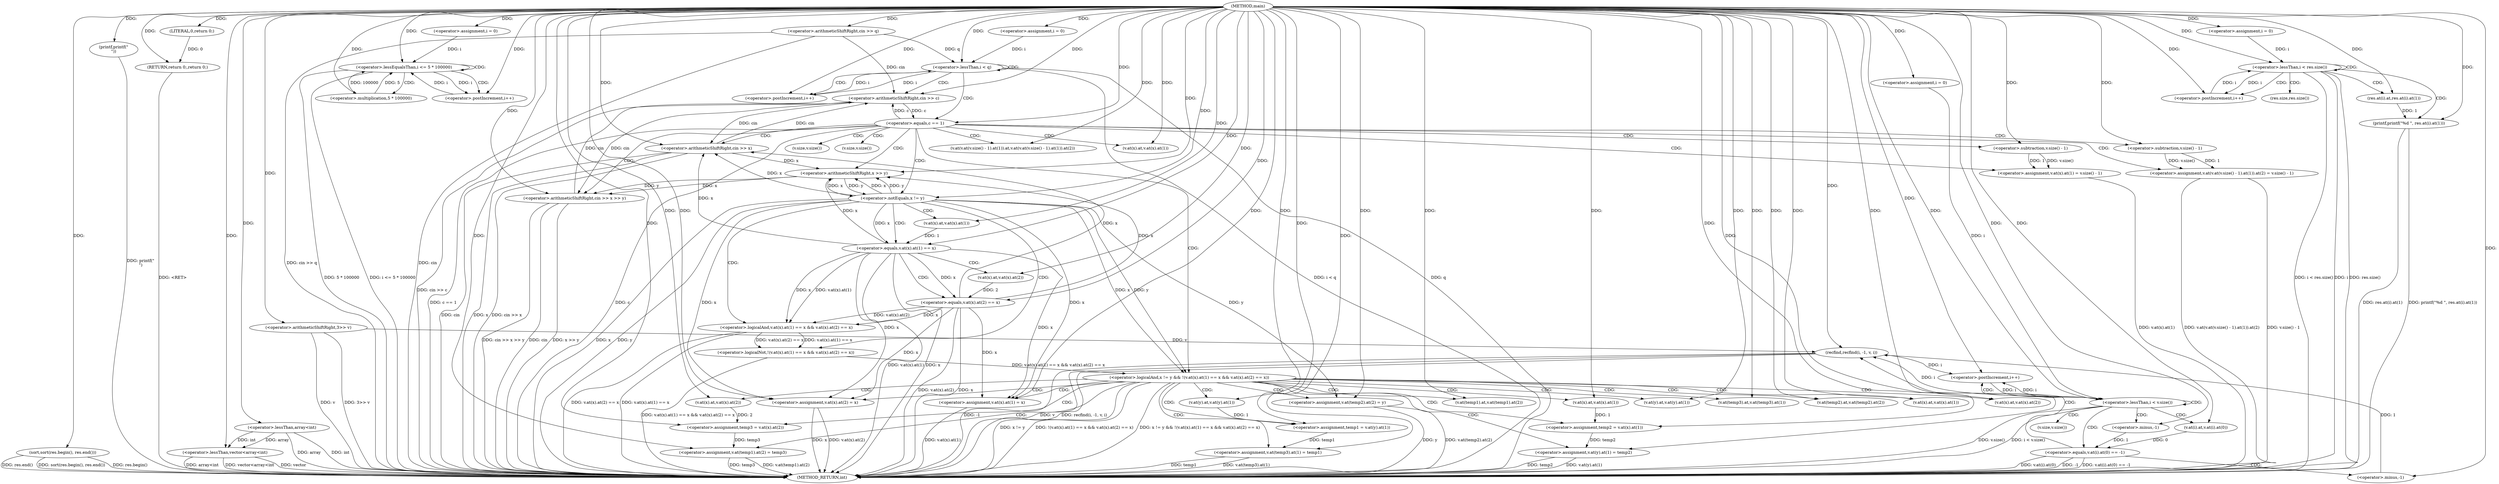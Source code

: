 digraph "main" {  
"1000108" [label = "(METHOD,main)" ]
"1000283" [label = "(METHOD_RETURN,int)" ]
"1000111" [label = "(<operator>.arithmeticShiftRight,cin >> q)" ]
"1000261" [label = "(sort,sort(res.begin(), res.end()))" ]
"1000279" [label = "(printf,printf(\"\n\"))" ]
"1000281" [label = "(RETURN,return 0;,return 0;)" ]
"1000115" [label = "(<operator>.lessThan,vector<array<int)" ]
"1000120" [label = "(<operator>.arithmeticShiftRight,3>> v)" ]
"1000125" [label = "(<operator>.assignment,i = 0)" ]
"1000128" [label = "(<operator>.lessEqualsThan,i <= 5 * 100000)" ]
"1000133" [label = "(<operator>.postIncrement,i++)" ]
"1000139" [label = "(<operator>.assignment,i = 0)" ]
"1000142" [label = "(<operator>.lessThan,i < q)" ]
"1000145" [label = "(<operator>.postIncrement,i++)" ]
"1000239" [label = "(<operator>.assignment,i = 0)" ]
"1000242" [label = "(<operator>.lessThan,i < v.size())" ]
"1000245" [label = "(<operator>.postIncrement,i++)" ]
"1000266" [label = "(<operator>.assignment,i = 0)" ]
"1000269" [label = "(<operator>.lessThan,i < res.size())" ]
"1000272" [label = "(<operator>.postIncrement,i++)" ]
"1000282" [label = "(LITERAL,0,return 0;)" ]
"1000151" [label = "(<operator>.arithmeticShiftRight,cin >> c)" ]
"1000275" [label = "(printf,printf(\"%d \", res.at(i).at(1)))" ]
"1000117" [label = "(<operator>.lessThan,array<int)" ]
"1000130" [label = "(<operator>.multiplication,5 * 100000)" ]
"1000155" [label = "(<operator>.equals,c == 1)" ]
"1000249" [label = "(<operator>.equals,v.at(i).at(0) == -1)" ]
"1000159" [label = "(<operator>.arithmeticShiftRight,cin >> x)" ]
"1000163" [label = "(<operator>.assignment,v.at(x).at(1) = v.size() - 1)" ]
"1000169" [label = "(<operator>.assignment,v.at(v.at(v.size() - 1).at(1)).at(2) = v.size() - 1)" ]
"1000255" [label = "(recfind,recfind(i, -1, v, i))" ]
"1000277" [label = "(res.at(i).at,res.at(i).at(1))" ]
"1000177" [label = "(<operator>.arithmeticShiftRight,cin >> x >> y)" ]
"1000250" [label = "(v.at(i).at,v.at(i).at(0))" ]
"1000252" [label = "(<operator>.minus,-1)" ]
"1000164" [label = "(v.at(x).at,v.at(x).at(1))" ]
"1000166" [label = "(<operator>.subtraction,v.size() - 1)" ]
"1000170" [label = "(v.at(v.at(v.size() - 1).at(1)).at,v.at(v.at(v.size() - 1).at(1)).at(2))" ]
"1000172" [label = "(<operator>.subtraction,v.size() - 1)" ]
"1000183" [label = "(<operator>.logicalAnd,x != y && !(v.at(x).at(1) == x && v.at(x).at(2) == x))" ]
"1000257" [label = "(<operator>.minus,-1)" ]
"1000179" [label = "(<operator>.arithmeticShiftRight,x >> y)" ]
"1000199" [label = "(<operator>.assignment,temp1 = v.at(y).at(1))" ]
"1000204" [label = "(<operator>.assignment,temp2 = v.at(x).at(1))" ]
"1000209" [label = "(<operator>.assignment,temp3 = v.at(x).at(2))" ]
"1000213" [label = "(<operator>.assignment,v.at(temp1).at(2) = temp3)" ]
"1000217" [label = "(<operator>.assignment,v.at(y).at(1) = temp2)" ]
"1000221" [label = "(<operator>.assignment,v.at(temp3).at(1) = temp1)" ]
"1000225" [label = "(<operator>.assignment,v.at(temp2).at(2) = y)" ]
"1000229" [label = "(<operator>.assignment,v.at(x).at(1) = x)" ]
"1000233" [label = "(<operator>.assignment,v.at(x).at(2) = x)" ]
"1000184" [label = "(<operator>.notEquals,x != y)" ]
"1000187" [label = "(<operator>.logicalNot,!(v.at(x).at(1) == x && v.at(x).at(2) == x))" ]
"1000188" [label = "(<operator>.logicalAnd,v.at(x).at(1) == x && v.at(x).at(2) == x)" ]
"1000201" [label = "(v.at(y).at,v.at(y).at(1))" ]
"1000206" [label = "(v.at(x).at,v.at(x).at(1))" ]
"1000211" [label = "(v.at(x).at,v.at(x).at(2))" ]
"1000214" [label = "(v.at(temp1).at,v.at(temp1).at(2))" ]
"1000218" [label = "(v.at(y).at,v.at(y).at(1))" ]
"1000222" [label = "(v.at(temp3).at,v.at(temp3).at(1))" ]
"1000226" [label = "(v.at(temp2).at,v.at(temp2).at(2))" ]
"1000230" [label = "(v.at(x).at,v.at(x).at(1))" ]
"1000234" [label = "(v.at(x).at,v.at(x).at(2))" ]
"1000189" [label = "(<operator>.equals,v.at(x).at(1) == x)" ]
"1000193" [label = "(<operator>.equals,v.at(x).at(2) == x)" ]
"1000190" [label = "(v.at(x).at,v.at(x).at(1))" ]
"1000194" [label = "(v.at(x).at,v.at(x).at(2))" ]
"1000244" [label = "(v.size,v.size())" ]
"1000271" [label = "(res.size,res.size())" ]
"1000167" [label = "(v.size,v.size())" ]
"1000173" [label = "(v.size,v.size())" ]
  "1000111" -> "1000283"  [ label = "DDG: cin"] 
  "1000111" -> "1000283"  [ label = "DDG: cin >> q"] 
  "1000117" -> "1000283"  [ label = "DDG: array"] 
  "1000115" -> "1000283"  [ label = "DDG: array<int"] 
  "1000115" -> "1000283"  [ label = "DDG: vector<array<int"] 
  "1000120" -> "1000283"  [ label = "DDG: v"] 
  "1000120" -> "1000283"  [ label = "DDG: 3>> v"] 
  "1000128" -> "1000283"  [ label = "DDG: 5 * 100000"] 
  "1000128" -> "1000283"  [ label = "DDG: i <= 5 * 100000"] 
  "1000142" -> "1000283"  [ label = "DDG: q"] 
  "1000142" -> "1000283"  [ label = "DDG: i < q"] 
  "1000242" -> "1000283"  [ label = "DDG: v.size()"] 
  "1000242" -> "1000283"  [ label = "DDG: i < v.size()"] 
  "1000261" -> "1000283"  [ label = "DDG: res.begin()"] 
  "1000261" -> "1000283"  [ label = "DDG: res.end()"] 
  "1000261" -> "1000283"  [ label = "DDG: sort(res.begin(), res.end())"] 
  "1000269" -> "1000283"  [ label = "DDG: i"] 
  "1000269" -> "1000283"  [ label = "DDG: res.size()"] 
  "1000269" -> "1000283"  [ label = "DDG: i < res.size()"] 
  "1000279" -> "1000283"  [ label = "DDG: printf(\"\n\")"] 
  "1000275" -> "1000283"  [ label = "DDG: res.at(i).at(1)"] 
  "1000275" -> "1000283"  [ label = "DDG: printf(\"%d \", res.at(i).at(1))"] 
  "1000249" -> "1000283"  [ label = "DDG: v.at(i).at(0)"] 
  "1000249" -> "1000283"  [ label = "DDG: -1"] 
  "1000249" -> "1000283"  [ label = "DDG: v.at(i).at(0) == -1"] 
  "1000255" -> "1000283"  [ label = "DDG: -1"] 
  "1000255" -> "1000283"  [ label = "DDG: v"] 
  "1000255" -> "1000283"  [ label = "DDG: recfind(i, -1, v, i)"] 
  "1000151" -> "1000283"  [ label = "DDG: cin >> c"] 
  "1000155" -> "1000283"  [ label = "DDG: c"] 
  "1000155" -> "1000283"  [ label = "DDG: c == 1"] 
  "1000177" -> "1000283"  [ label = "DDG: cin"] 
  "1000177" -> "1000283"  [ label = "DDG: x >> y"] 
  "1000177" -> "1000283"  [ label = "DDG: cin >> x >> y"] 
  "1000184" -> "1000283"  [ label = "DDG: x"] 
  "1000184" -> "1000283"  [ label = "DDG: y"] 
  "1000183" -> "1000283"  [ label = "DDG: x != y"] 
  "1000189" -> "1000283"  [ label = "DDG: v.at(x).at(1)"] 
  "1000189" -> "1000283"  [ label = "DDG: x"] 
  "1000188" -> "1000283"  [ label = "DDG: v.at(x).at(1) == x"] 
  "1000193" -> "1000283"  [ label = "DDG: v.at(x).at(2)"] 
  "1000193" -> "1000283"  [ label = "DDG: x"] 
  "1000188" -> "1000283"  [ label = "DDG: v.at(x).at(2) == x"] 
  "1000187" -> "1000283"  [ label = "DDG: v.at(x).at(1) == x && v.at(x).at(2) == x"] 
  "1000183" -> "1000283"  [ label = "DDG: !(v.at(x).at(1) == x && v.at(x).at(2) == x)"] 
  "1000183" -> "1000283"  [ label = "DDG: x != y && !(v.at(x).at(1) == x && v.at(x).at(2) == x)"] 
  "1000213" -> "1000283"  [ label = "DDG: v.at(temp1).at(2)"] 
  "1000213" -> "1000283"  [ label = "DDG: temp3"] 
  "1000217" -> "1000283"  [ label = "DDG: v.at(y).at(1)"] 
  "1000217" -> "1000283"  [ label = "DDG: temp2"] 
  "1000221" -> "1000283"  [ label = "DDG: v.at(temp3).at(1)"] 
  "1000221" -> "1000283"  [ label = "DDG: temp1"] 
  "1000225" -> "1000283"  [ label = "DDG: v.at(temp2).at(2)"] 
  "1000225" -> "1000283"  [ label = "DDG: y"] 
  "1000229" -> "1000283"  [ label = "DDG: v.at(x).at(1)"] 
  "1000233" -> "1000283"  [ label = "DDG: v.at(x).at(2)"] 
  "1000233" -> "1000283"  [ label = "DDG: x"] 
  "1000159" -> "1000283"  [ label = "DDG: cin"] 
  "1000159" -> "1000283"  [ label = "DDG: x"] 
  "1000159" -> "1000283"  [ label = "DDG: cin >> x"] 
  "1000163" -> "1000283"  [ label = "DDG: v.at(x).at(1)"] 
  "1000169" -> "1000283"  [ label = "DDG: v.at(v.at(v.size() - 1).at(1)).at(2)"] 
  "1000169" -> "1000283"  [ label = "DDG: v.size() - 1"] 
  "1000281" -> "1000283"  [ label = "DDG: <RET>"] 
  "1000115" -> "1000283"  [ label = "DDG: vector"] 
  "1000117" -> "1000283"  [ label = "DDG: int"] 
  "1000282" -> "1000281"  [ label = "DDG: 0"] 
  "1000108" -> "1000281"  [ label = "DDG: "] 
  "1000108" -> "1000111"  [ label = "DDG: "] 
  "1000108" -> "1000125"  [ label = "DDG: "] 
  "1000108" -> "1000139"  [ label = "DDG: "] 
  "1000108" -> "1000239"  [ label = "DDG: "] 
  "1000108" -> "1000261"  [ label = "DDG: "] 
  "1000108" -> "1000266"  [ label = "DDG: "] 
  "1000108" -> "1000279"  [ label = "DDG: "] 
  "1000108" -> "1000282"  [ label = "DDG: "] 
  "1000108" -> "1000115"  [ label = "DDG: "] 
  "1000117" -> "1000115"  [ label = "DDG: array"] 
  "1000117" -> "1000115"  [ label = "DDG: int"] 
  "1000108" -> "1000120"  [ label = "DDG: "] 
  "1000125" -> "1000128"  [ label = "DDG: i"] 
  "1000133" -> "1000128"  [ label = "DDG: i"] 
  "1000108" -> "1000128"  [ label = "DDG: "] 
  "1000130" -> "1000128"  [ label = "DDG: 100000"] 
  "1000130" -> "1000128"  [ label = "DDG: 5"] 
  "1000128" -> "1000133"  [ label = "DDG: i"] 
  "1000108" -> "1000133"  [ label = "DDG: "] 
  "1000139" -> "1000142"  [ label = "DDG: i"] 
  "1000145" -> "1000142"  [ label = "DDG: i"] 
  "1000108" -> "1000142"  [ label = "DDG: "] 
  "1000111" -> "1000142"  [ label = "DDG: q"] 
  "1000142" -> "1000145"  [ label = "DDG: i"] 
  "1000108" -> "1000145"  [ label = "DDG: "] 
  "1000239" -> "1000242"  [ label = "DDG: i"] 
  "1000245" -> "1000242"  [ label = "DDG: i"] 
  "1000108" -> "1000242"  [ label = "DDG: "] 
  "1000242" -> "1000245"  [ label = "DDG: i"] 
  "1000255" -> "1000245"  [ label = "DDG: i"] 
  "1000108" -> "1000245"  [ label = "DDG: "] 
  "1000266" -> "1000269"  [ label = "DDG: i"] 
  "1000272" -> "1000269"  [ label = "DDG: i"] 
  "1000108" -> "1000269"  [ label = "DDG: "] 
  "1000269" -> "1000272"  [ label = "DDG: i"] 
  "1000108" -> "1000272"  [ label = "DDG: "] 
  "1000108" -> "1000117"  [ label = "DDG: "] 
  "1000108" -> "1000130"  [ label = "DDG: "] 
  "1000111" -> "1000151"  [ label = "DDG: cin"] 
  "1000177" -> "1000151"  [ label = "DDG: cin"] 
  "1000159" -> "1000151"  [ label = "DDG: cin"] 
  "1000108" -> "1000151"  [ label = "DDG: "] 
  "1000155" -> "1000151"  [ label = "DDG: c"] 
  "1000108" -> "1000275"  [ label = "DDG: "] 
  "1000277" -> "1000275"  [ label = "DDG: 1"] 
  "1000151" -> "1000155"  [ label = "DDG: c"] 
  "1000108" -> "1000155"  [ label = "DDG: "] 
  "1000166" -> "1000163"  [ label = "DDG: 1"] 
  "1000166" -> "1000163"  [ label = "DDG: v.size()"] 
  "1000172" -> "1000169"  [ label = "DDG: 1"] 
  "1000172" -> "1000169"  [ label = "DDG: v.size()"] 
  "1000250" -> "1000249"  [ label = "DDG: 0"] 
  "1000252" -> "1000249"  [ label = "DDG: 1"] 
  "1000108" -> "1000277"  [ label = "DDG: "] 
  "1000151" -> "1000159"  [ label = "DDG: cin"] 
  "1000108" -> "1000159"  [ label = "DDG: "] 
  "1000184" -> "1000159"  [ label = "DDG: x"] 
  "1000189" -> "1000159"  [ label = "DDG: x"] 
  "1000193" -> "1000159"  [ label = "DDG: x"] 
  "1000108" -> "1000250"  [ label = "DDG: "] 
  "1000108" -> "1000252"  [ label = "DDG: "] 
  "1000242" -> "1000255"  [ label = "DDG: i"] 
  "1000108" -> "1000255"  [ label = "DDG: "] 
  "1000257" -> "1000255"  [ label = "DDG: 1"] 
  "1000120" -> "1000255"  [ label = "DDG: v"] 
  "1000108" -> "1000164"  [ label = "DDG: "] 
  "1000108" -> "1000166"  [ label = "DDG: "] 
  "1000108" -> "1000170"  [ label = "DDG: "] 
  "1000108" -> "1000172"  [ label = "DDG: "] 
  "1000151" -> "1000177"  [ label = "DDG: cin"] 
  "1000108" -> "1000177"  [ label = "DDG: "] 
  "1000179" -> "1000177"  [ label = "DDG: x"] 
  "1000179" -> "1000177"  [ label = "DDG: y"] 
  "1000108" -> "1000257"  [ label = "DDG: "] 
  "1000184" -> "1000179"  [ label = "DDG: x"] 
  "1000189" -> "1000179"  [ label = "DDG: x"] 
  "1000193" -> "1000179"  [ label = "DDG: x"] 
  "1000159" -> "1000179"  [ label = "DDG: x"] 
  "1000108" -> "1000179"  [ label = "DDG: "] 
  "1000184" -> "1000179"  [ label = "DDG: y"] 
  "1000184" -> "1000183"  [ label = "DDG: y"] 
  "1000184" -> "1000183"  [ label = "DDG: x"] 
  "1000187" -> "1000183"  [ label = "DDG: v.at(x).at(1) == x && v.at(x).at(2) == x"] 
  "1000201" -> "1000199"  [ label = "DDG: 1"] 
  "1000206" -> "1000204"  [ label = "DDG: 1"] 
  "1000211" -> "1000209"  [ label = "DDG: 2"] 
  "1000209" -> "1000213"  [ label = "DDG: temp3"] 
  "1000108" -> "1000213"  [ label = "DDG: "] 
  "1000204" -> "1000217"  [ label = "DDG: temp2"] 
  "1000108" -> "1000217"  [ label = "DDG: "] 
  "1000199" -> "1000221"  [ label = "DDG: temp1"] 
  "1000108" -> "1000221"  [ label = "DDG: "] 
  "1000184" -> "1000225"  [ label = "DDG: y"] 
  "1000108" -> "1000225"  [ label = "DDG: "] 
  "1000184" -> "1000229"  [ label = "DDG: x"] 
  "1000189" -> "1000229"  [ label = "DDG: x"] 
  "1000193" -> "1000229"  [ label = "DDG: x"] 
  "1000108" -> "1000229"  [ label = "DDG: "] 
  "1000108" -> "1000233"  [ label = "DDG: "] 
  "1000184" -> "1000233"  [ label = "DDG: x"] 
  "1000189" -> "1000233"  [ label = "DDG: x"] 
  "1000193" -> "1000233"  [ label = "DDG: x"] 
  "1000179" -> "1000184"  [ label = "DDG: x"] 
  "1000108" -> "1000184"  [ label = "DDG: "] 
  "1000179" -> "1000184"  [ label = "DDG: y"] 
  "1000188" -> "1000187"  [ label = "DDG: v.at(x).at(2) == x"] 
  "1000188" -> "1000187"  [ label = "DDG: v.at(x).at(1) == x"] 
  "1000108" -> "1000199"  [ label = "DDG: "] 
  "1000108" -> "1000204"  [ label = "DDG: "] 
  "1000108" -> "1000209"  [ label = "DDG: "] 
  "1000189" -> "1000188"  [ label = "DDG: v.at(x).at(1)"] 
  "1000189" -> "1000188"  [ label = "DDG: x"] 
  "1000193" -> "1000188"  [ label = "DDG: v.at(x).at(2)"] 
  "1000193" -> "1000188"  [ label = "DDG: x"] 
  "1000108" -> "1000201"  [ label = "DDG: "] 
  "1000108" -> "1000206"  [ label = "DDG: "] 
  "1000108" -> "1000211"  [ label = "DDG: "] 
  "1000108" -> "1000214"  [ label = "DDG: "] 
  "1000108" -> "1000218"  [ label = "DDG: "] 
  "1000108" -> "1000222"  [ label = "DDG: "] 
  "1000108" -> "1000226"  [ label = "DDG: "] 
  "1000108" -> "1000230"  [ label = "DDG: "] 
  "1000108" -> "1000234"  [ label = "DDG: "] 
  "1000190" -> "1000189"  [ label = "DDG: 1"] 
  "1000184" -> "1000189"  [ label = "DDG: x"] 
  "1000108" -> "1000189"  [ label = "DDG: "] 
  "1000194" -> "1000193"  [ label = "DDG: 2"] 
  "1000189" -> "1000193"  [ label = "DDG: x"] 
  "1000108" -> "1000193"  [ label = "DDG: "] 
  "1000108" -> "1000190"  [ label = "DDG: "] 
  "1000108" -> "1000194"  [ label = "DDG: "] 
  "1000128" -> "1000128"  [ label = "CDG: "] 
  "1000128" -> "1000133"  [ label = "CDG: "] 
  "1000128" -> "1000130"  [ label = "CDG: "] 
  "1000142" -> "1000142"  [ label = "CDG: "] 
  "1000142" -> "1000151"  [ label = "CDG: "] 
  "1000142" -> "1000145"  [ label = "CDG: "] 
  "1000142" -> "1000155"  [ label = "CDG: "] 
  "1000242" -> "1000244"  [ label = "CDG: "] 
  "1000242" -> "1000242"  [ label = "CDG: "] 
  "1000242" -> "1000250"  [ label = "CDG: "] 
  "1000242" -> "1000245"  [ label = "CDG: "] 
  "1000242" -> "1000252"  [ label = "CDG: "] 
  "1000242" -> "1000249"  [ label = "CDG: "] 
  "1000269" -> "1000277"  [ label = "CDG: "] 
  "1000269" -> "1000269"  [ label = "CDG: "] 
  "1000269" -> "1000272"  [ label = "CDG: "] 
  "1000269" -> "1000271"  [ label = "CDG: "] 
  "1000269" -> "1000275"  [ label = "CDG: "] 
  "1000155" -> "1000164"  [ label = "CDG: "] 
  "1000155" -> "1000166"  [ label = "CDG: "] 
  "1000155" -> "1000183"  [ label = "CDG: "] 
  "1000155" -> "1000167"  [ label = "CDG: "] 
  "1000155" -> "1000179"  [ label = "CDG: "] 
  "1000155" -> "1000172"  [ label = "CDG: "] 
  "1000155" -> "1000169"  [ label = "CDG: "] 
  "1000155" -> "1000163"  [ label = "CDG: "] 
  "1000155" -> "1000159"  [ label = "CDG: "] 
  "1000155" -> "1000173"  [ label = "CDG: "] 
  "1000155" -> "1000170"  [ label = "CDG: "] 
  "1000155" -> "1000184"  [ label = "CDG: "] 
  "1000155" -> "1000177"  [ label = "CDG: "] 
  "1000249" -> "1000255"  [ label = "CDG: "] 
  "1000249" -> "1000257"  [ label = "CDG: "] 
  "1000183" -> "1000211"  [ label = "CDG: "] 
  "1000183" -> "1000221"  [ label = "CDG: "] 
  "1000183" -> "1000199"  [ label = "CDG: "] 
  "1000183" -> "1000233"  [ label = "CDG: "] 
  "1000183" -> "1000204"  [ label = "CDG: "] 
  "1000183" -> "1000222"  [ label = "CDG: "] 
  "1000183" -> "1000206"  [ label = "CDG: "] 
  "1000183" -> "1000214"  [ label = "CDG: "] 
  "1000183" -> "1000201"  [ label = "CDG: "] 
  "1000183" -> "1000217"  [ label = "CDG: "] 
  "1000183" -> "1000226"  [ label = "CDG: "] 
  "1000183" -> "1000213"  [ label = "CDG: "] 
  "1000183" -> "1000229"  [ label = "CDG: "] 
  "1000183" -> "1000230"  [ label = "CDG: "] 
  "1000183" -> "1000234"  [ label = "CDG: "] 
  "1000183" -> "1000225"  [ label = "CDG: "] 
  "1000183" -> "1000218"  [ label = "CDG: "] 
  "1000183" -> "1000209"  [ label = "CDG: "] 
  "1000184" -> "1000188"  [ label = "CDG: "] 
  "1000184" -> "1000190"  [ label = "CDG: "] 
  "1000184" -> "1000187"  [ label = "CDG: "] 
  "1000184" -> "1000189"  [ label = "CDG: "] 
  "1000189" -> "1000194"  [ label = "CDG: "] 
  "1000189" -> "1000193"  [ label = "CDG: "] 
}
